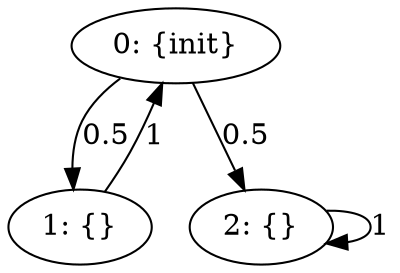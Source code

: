 digraph model {
	0 [ label = "0: {init}" ];
	1 [ label = "1: {}" ];
	2 [ label = "2: {}" ];
	0 -> 1 [ label= "0.5" ];
	0 -> 2 [ label= "0.5" ];
	1 -> 0 [ label= "1" ];
	2 -> 2 [ label= "1" ];
}
